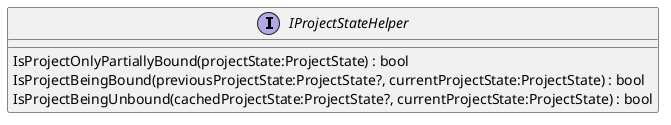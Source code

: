 @startuml
interface IProjectStateHelper {
    IsProjectOnlyPartiallyBound(projectState:ProjectState) : bool
    IsProjectBeingBound(previousProjectState:ProjectState?, currentProjectState:ProjectState) : bool
    IsProjectBeingUnbound(cachedProjectState:ProjectState?, currentProjectState:ProjectState) : bool
}
@enduml

